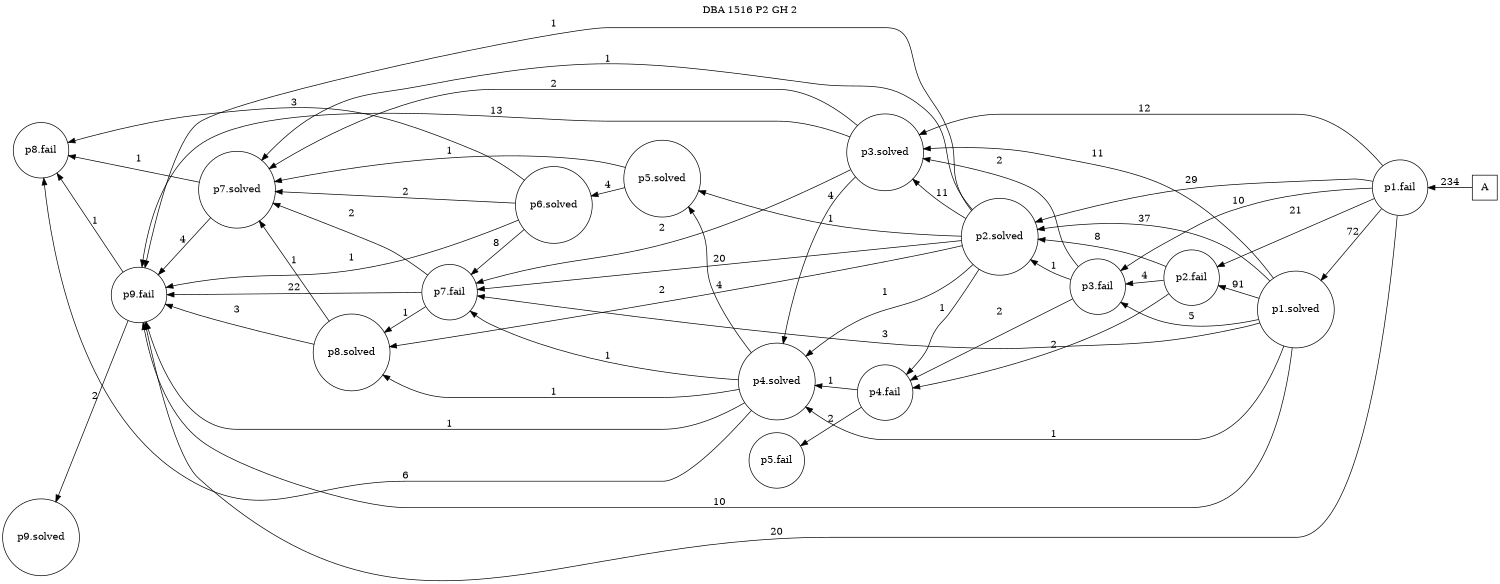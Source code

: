 digraph DBA_1516_P2_GH_2 {
labelloc="tl"
label= " DBA 1516 P2 GH 2 "
rankdir="RL";
graph [ size=" 10 , 10 !"]

"A" [shape="square" label="A"]
"p1.fail" [shape="circle" label="p1.fail"]
"p1.solved" [shape="circle" label="p1.solved"]
"p2.fail" [shape="circle" label="p2.fail"]
"p3.fail" [shape="circle" label="p3.fail"]
"p4.fail" [shape="circle" label="p4.fail"]
"p5.fail" [shape="circle" label="p5.fail"]
"p2.solved" [shape="circle" label="p2.solved"]
"p3.solved" [shape="circle" label="p3.solved"]
"p4.solved" [shape="circle" label="p4.solved"]
"p5.solved" [shape="circle" label="p5.solved"]
"p6.solved" [shape="circle" label="p6.solved"]
"p7.fail" [shape="circle" label="p7.fail"]
"p8.solved" [shape="circle" label="p8.solved"]
"p9.fail" [shape="circle" label="p9.fail"]
"p8.fail" [shape="circle" label="p8.fail"]
"p7.solved" [shape="circle" label="p7.solved"]
"p9.solved" [shape="circle" label="p9.solved"]
"A" -> "p1.fail" [ label=234]
"p1.fail" -> "p1.solved" [ label=72]
"p1.fail" -> "p2.fail" [ label=21]
"p1.fail" -> "p3.fail" [ label=10]
"p1.fail" -> "p2.solved" [ label=29]
"p1.fail" -> "p3.solved" [ label=12]
"p1.fail" -> "p9.fail" [ label=20]
"p1.solved" -> "p2.fail" [ label=91]
"p1.solved" -> "p3.fail" [ label=5]
"p1.solved" -> "p2.solved" [ label=37]
"p1.solved" -> "p3.solved" [ label=11]
"p1.solved" -> "p4.solved" [ label=1]
"p1.solved" -> "p7.fail" [ label=3]
"p1.solved" -> "p9.fail" [ label=10]
"p2.fail" -> "p3.fail" [ label=4]
"p2.fail" -> "p4.fail" [ label=2]
"p2.fail" -> "p2.solved" [ label=8]
"p3.fail" -> "p4.fail" [ label=2]
"p3.fail" -> "p2.solved" [ label=1]
"p3.fail" -> "p3.solved" [ label=2]
"p4.fail" -> "p5.fail" [ label=2]
"p4.fail" -> "p4.solved" [ label=1]
"p2.solved" -> "p4.fail" [ label=1]
"p2.solved" -> "p3.solved" [ label=11]
"p2.solved" -> "p4.solved" [ label=1]
"p2.solved" -> "p5.solved" [ label=1]
"p2.solved" -> "p7.fail" [ label=20]
"p2.solved" -> "p8.solved" [ label=2]
"p2.solved" -> "p9.fail" [ label=1]
"p2.solved" -> "p7.solved" [ label=1]
"p3.solved" -> "p4.solved" [ label=4]
"p3.solved" -> "p7.fail" [ label=2]
"p3.solved" -> "p9.fail" [ label=13]
"p3.solved" -> "p7.solved" [ label=2]
"p4.solved" -> "p5.solved" [ label=4]
"p4.solved" -> "p7.fail" [ label=1]
"p4.solved" -> "p8.solved" [ label=1]
"p4.solved" -> "p9.fail" [ label=1]
"p4.solved" -> "p8.fail" [ label=6]
"p5.solved" -> "p6.solved" [ label=4]
"p5.solved" -> "p7.solved" [ label=1]
"p6.solved" -> "p7.fail" [ label=8]
"p6.solved" -> "p9.fail" [ label=1]
"p6.solved" -> "p8.fail" [ label=3]
"p6.solved" -> "p7.solved" [ label=2]
"p7.fail" -> "p8.solved" [ label=1]
"p7.fail" -> "p9.fail" [ label=22]
"p7.fail" -> "p7.solved" [ label=2]
"p8.solved" -> "p9.fail" [ label=3]
"p8.solved" -> "p7.solved" [ label=1]
"p9.fail" -> "p8.fail" [ label=1]
"p9.fail" -> "p9.solved" [ label=2]
"p7.solved" -> "p9.fail" [ label=4]
"p7.solved" -> "p8.fail" [ label=1]
}
